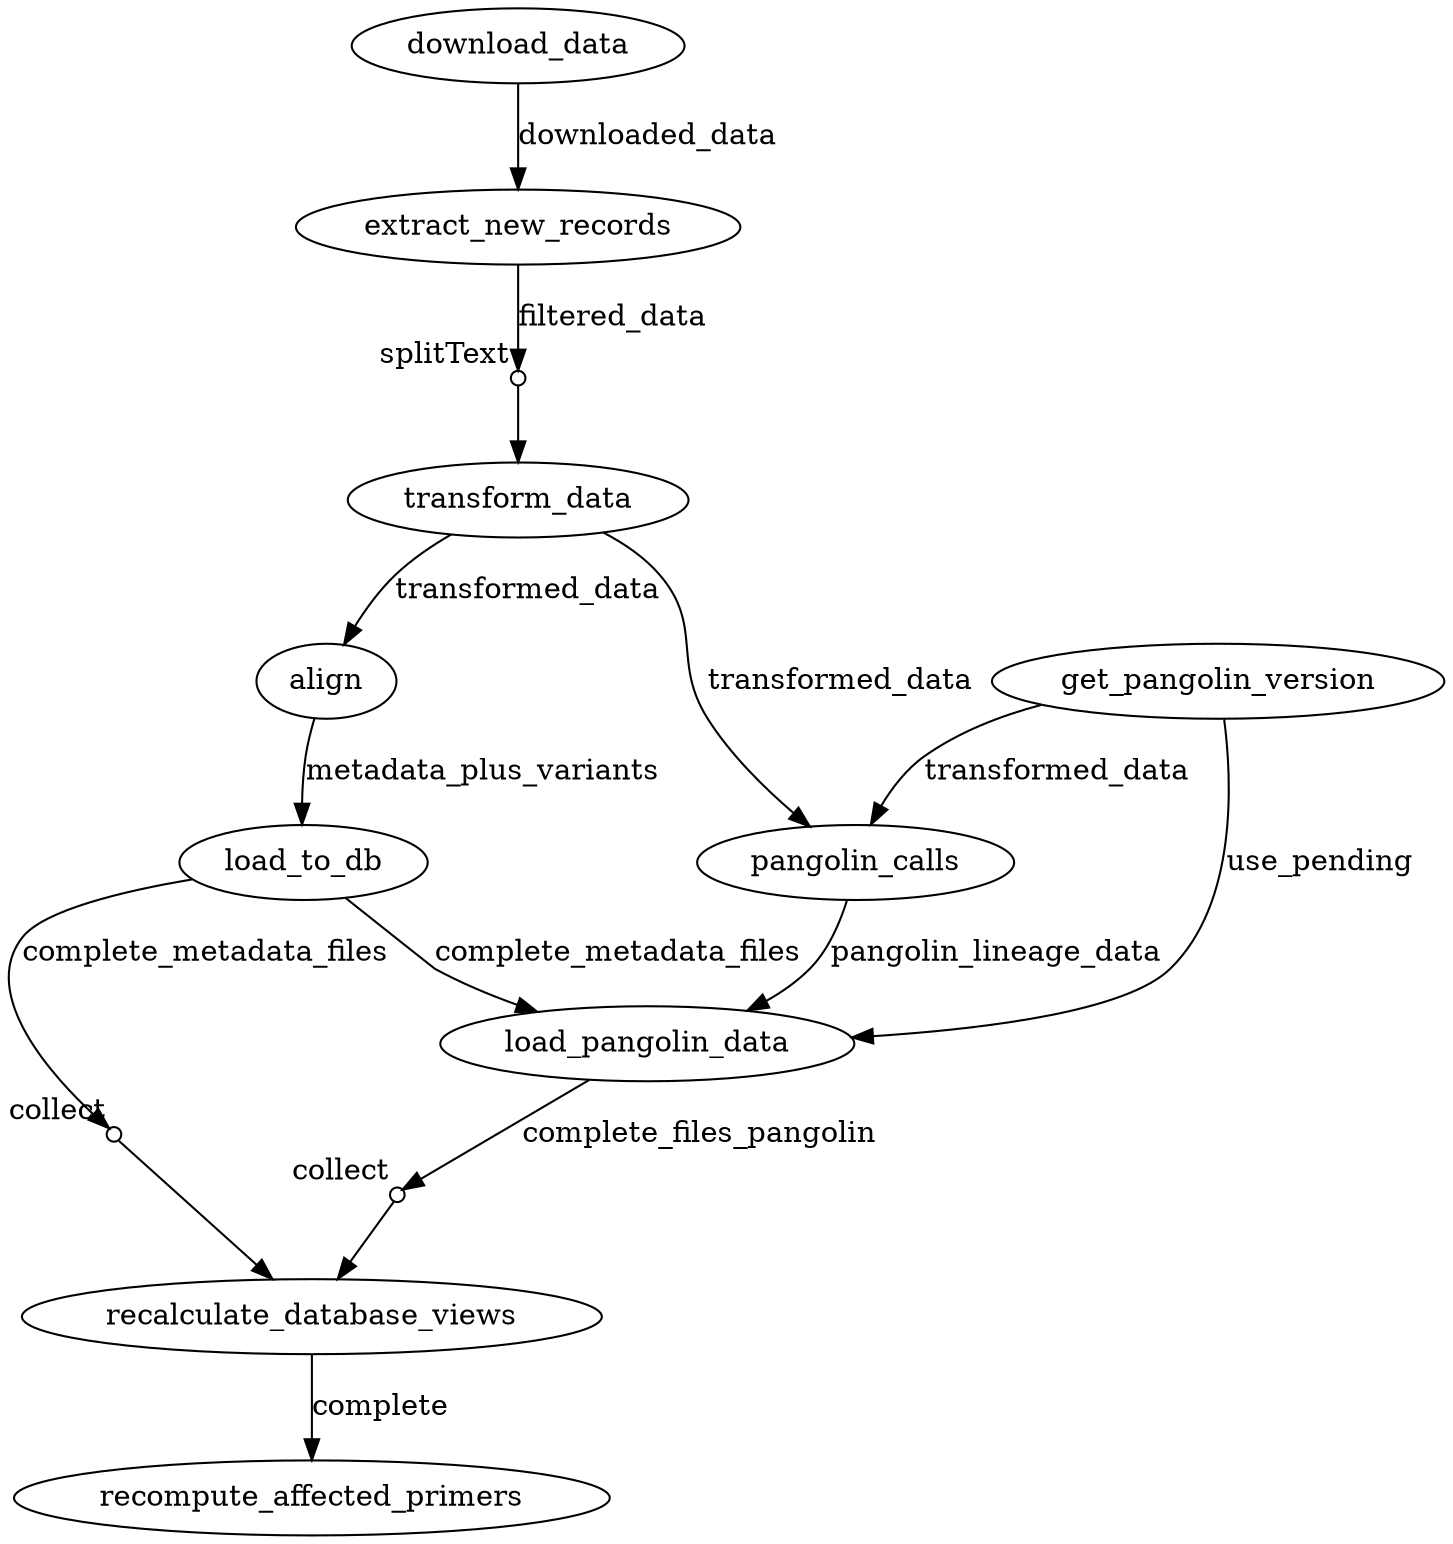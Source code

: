 digraph "summarize_variants" {

update_downloadData [label="download_data"];


update_extractNewRecords [label="extract_new_records"];
update_downloadData -> update_extractNewRecords [label="downloaded_data"];

update_splitText [shape=circle,label="",fixedsize=true,width=0.1,xlabel="splitText"];
update_extractNewRecords -> update_splitText [label="filtered_data"];

update_transformData [label="transform_data"];
update_splitText -> update_transformData;

update_align [label="align"];
update_transformData -> update_align [label="transformed_data"];

update_loadToDB [label="load_to_db"];
update_align -> update_loadToDB [label="metadata_plus_variants"];

update_collect1 [shape=circle,label="",fixedsize=true,width=0.1,xlabel="collect"];
update_loadToDB -> update_collect1 [label="complete_metadata_files"];

update_loadPangolinData [label="load_pangolin_data"];
update_loadToDB -> update_loadPangolinData [label="complete_metadata_files"];

update_getPangolinVersion [label="get_pangolin_version"];

update_pangolinCalls [label="pangolin_calls"];
update_getPangolinVersion -> update_pangolinCalls [label="transformed_data"];

update_transformData -> update_pangolinCalls [label="transformed_data"];

update_pangolinCalls -> update_loadPangolinData [label="pangolin_lineage_data"];

update_loadPangolinData [label="load_pangolin_data"];
update_getPangolinVersion -> update_loadPangolinData [label="use_pending"];

update_loadPangolinData [label="load_pangolin_data"];
update_collect2 [shape=circle,label="",fixedsize=true,width=0.1,xlabel="collect"];
update_loadPangolinData -> update_collect2 [label="complete_files_pangolin"];

update_recalculateDatabaseViews [label="recalculate_database_views"];

update_collect1 -> update_recalculateDatabaseViews;

update_collect2 -> update_recalculateDatabaseViews;

update_recomputeAffectedPrimers [label="recompute_affected_primers"];
update_recalculateDatabaseViews -> update_recomputeAffectedPrimers [label="complete"];


}

digraph "recall_pangolin" {

recall_getNewVersions [label="get_new_versions"];
recall_pangolinCalls [label="pangolin_calls"];

recall_getNewVersions -> recall_pangolinCalls [label="latest_pangolin"];

recall_extractNewRecords [label="extract_new_records"];
recall_splitText [shape=circle,label="",fixedsize=true,width=0.1,xlabel="splitText"];
recall_extractNewRecords -> recall_splitText;

recall_transformData [label="transform_data"];
recall_splitText -> recall_transformData;

recall_transformData -> recall_pangolinCalls;

recall_loadPangolinData [label="load_pangolin_data"];
recall_pangolinCalls -> recall_loadPangolinData;

recall_collect [shape=circle,label="",fixedsize=true,width=0.1,xlabel="collect"];
recall_loadPangolinData -> recall_collect;

recall_updateCurrentCalls [label="update_current_calls"];
recall_collect -> recall_updateCurrentCalls;

recall_updateNewCalls [label="update_new_calls"];
recall_updateCurrentCalls -> recall_updateNewCalls;

}
